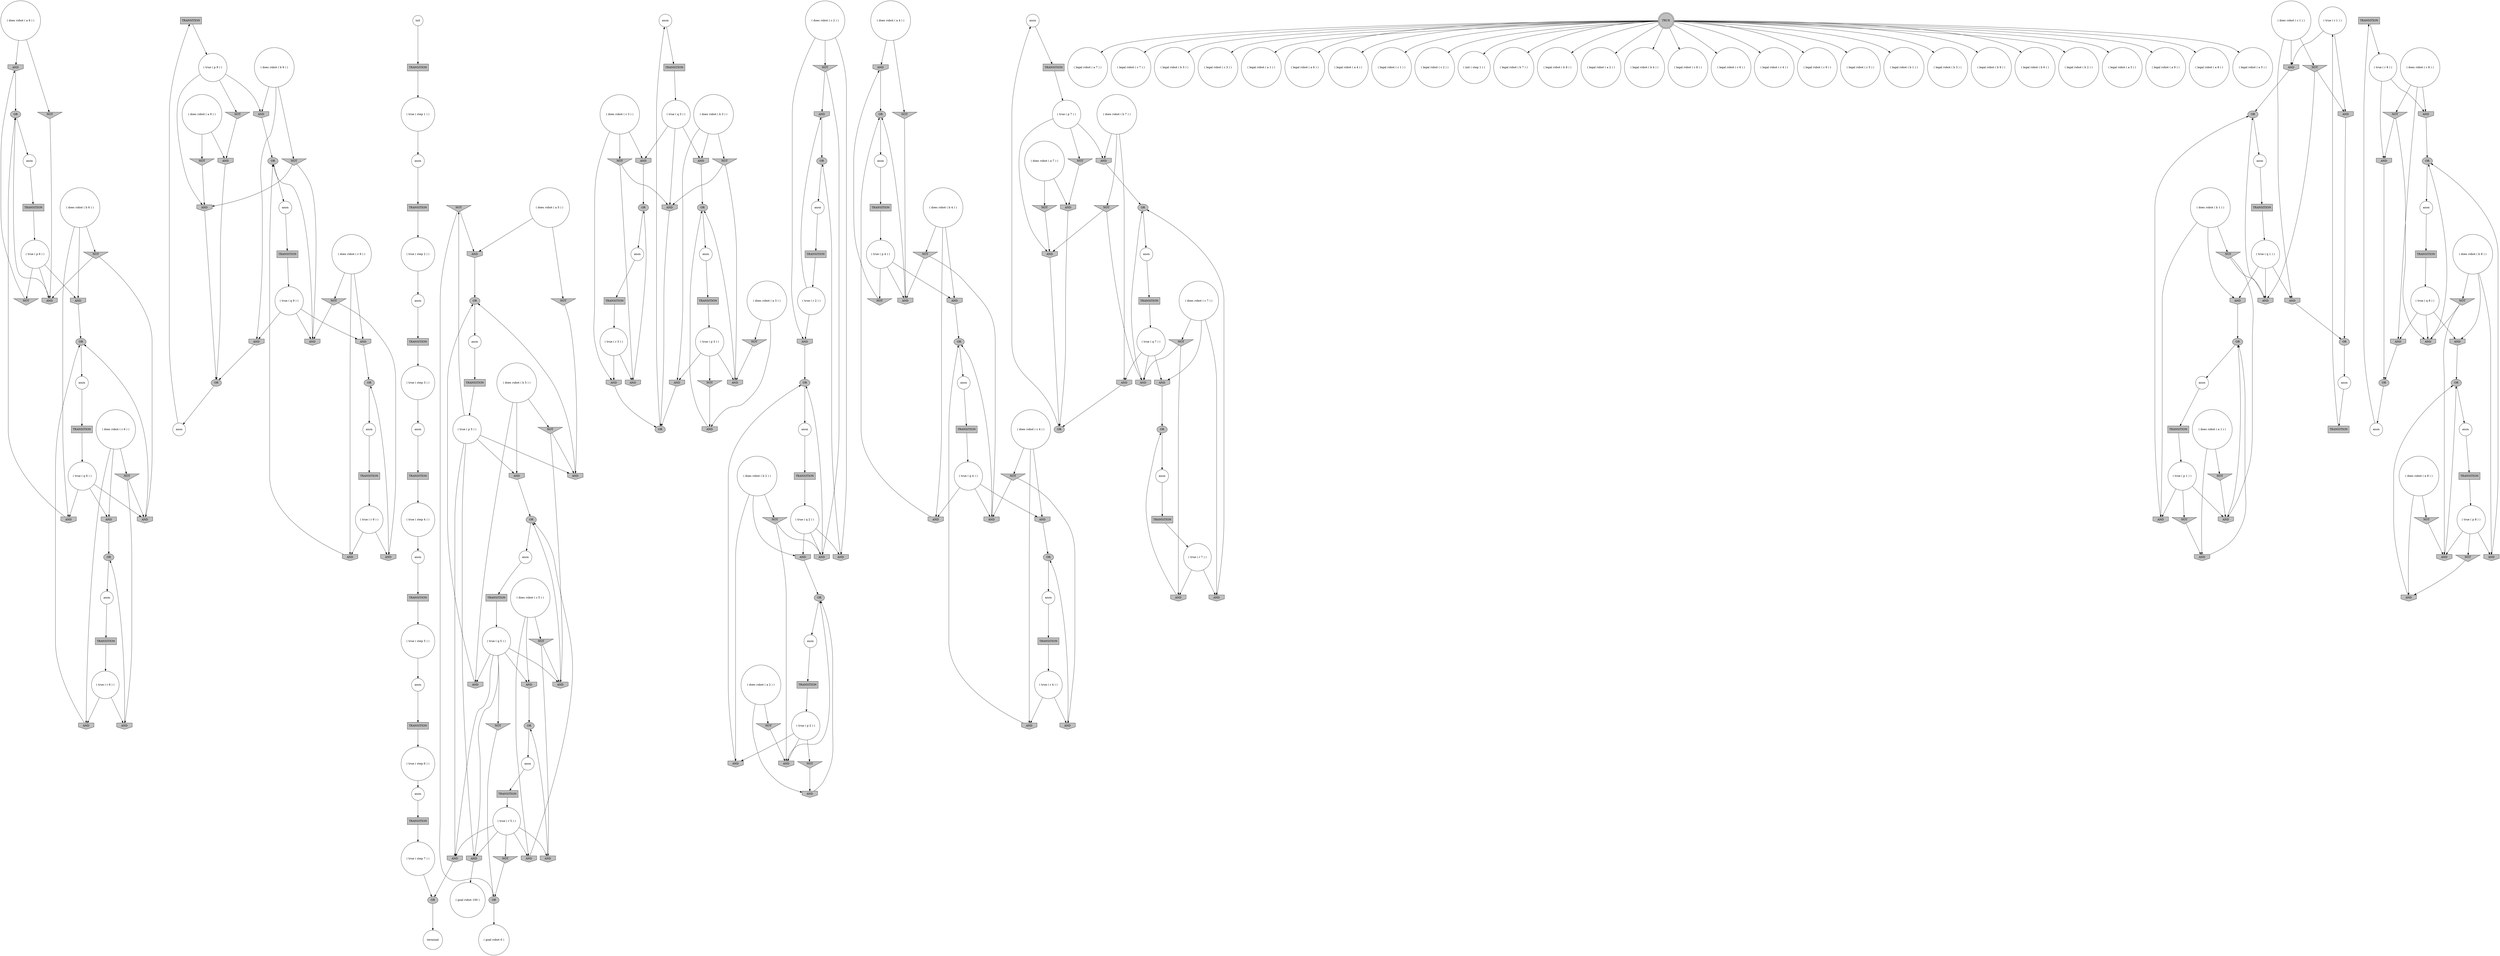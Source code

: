 digraph propNet
{
	"@25fc61fd"[shape=invhouse, style= filled, fillcolor=grey, label="AND"]; "@25fc61fd"->"@d32c156"; 
	"@5668c269"[shape=box, style= filled, fillcolor=grey, label="TRANSITION"]; "@5668c269"->"@66a28901"; 
	"@14551057"[shape=invtriangle, style= filled, fillcolor=grey, label="NOT"]; "@14551057"->"@4083882c"; "@14551057"->"@30a783d1"; 
	"@14a8eeab"[shape=box, style= filled, fillcolor=grey, label="TRANSITION"]; "@14a8eeab"->"@3d0d2858"; 
	"@fff17fc"[shape=ellipse, style= filled, fillcolor=grey, label="OR"]; "@fff17fc"->"@16a38bf8"; 
	"@6349934f"[shape=invhouse, style= filled, fillcolor=grey, label="AND"]; "@6349934f"->"@6231e8c8"; 
	"@3e366e31"[shape=circle, style= filled, fillcolor=white, label="anon"]; "@3e366e31"->"@1489f6ef"; 
	"@2f0a810d"[shape=invhouse, style= filled, fillcolor=grey, label="AND"]; "@2f0a810d"->"@44cd6fa1"; 
	"@5a76007f"[shape=circle, style= filled, fillcolor=white, label="( does robot ( a 4 ) )"]; "@5a76007f"->"@37bdded6"; "@5a76007f"->"@2e2ce014"; 
	"@281a9e13"[shape=circle, style= filled, fillcolor=white, label="anon"]; "@281a9e13"->"@3727cd1d"; 
	"@73c341c8"[shape=circle, style= filled, fillcolor=white, label="( legal robot ( a 7 ) )"]; 
	"@6036ca3b"[shape=circle, style= filled, fillcolor=white, label="( true ( r 3 ) )"]; "@6036ca3b"->"@66b12972"; "@6036ca3b"->"@440fdf43"; 
	"@606ac665"[shape=circle, style= filled, fillcolor=white, label="( does robot ( c 3 ) )"]; "@606ac665"->"@3cbb4ef"; "@606ac665"->"@700c191c"; "@606ac665"->"@440fdf43"; 
	"@4fd80fd7"[shape=invhouse, style= filled, fillcolor=grey, label="AND"]; "@4fd80fd7"->"@fff17fc"; 
	"@4a1b3209"[shape=circle, style= filled, fillcolor=white, label="( true ( r 1 ) )"]; "@4a1b3209"->"@2829a6c5"; "@4a1b3209"->"@5369eb98"; 
	"@4338992c"[shape=box, style= filled, fillcolor=grey, label="TRANSITION"]; "@4338992c"->"@754f768b"; 
	"@347d0c6b"[shape=circle, style= filled, fillcolor=white, label="anon"]; "@347d0c6b"->"@4f37abce"; 
	"@737ac56c"[shape=invtriangle, style= filled, fillcolor=grey, label="NOT"]; "@737ac56c"->"@37bdded6"; 
	"@1a078810"[shape=ellipse, style= filled, fillcolor=grey, label="OR"]; "@1a078810"->"@44d9e0a0"; 
	"@67a33db4"[shape=invhouse, style= filled, fillcolor=grey, label="AND"]; "@67a33db4"->"@3b18763d"; 
	"@7a154a0f"[shape=invhouse, style= filled, fillcolor=grey, label="AND"]; "@7a154a0f"->"@76efabb1"; 
	"@4fe3b7f8"[shape=ellipse, style= filled, fillcolor=grey, label="OR"]; "@4fe3b7f8"->"@1ca1e234"; 
	"@2fd453c9"[shape=invtriangle, style= filled, fillcolor=grey, label="NOT"]; "@2fd453c9"->"@46761aae"; "@2fd453c9"->"@4bef3f4f"; 
	"@1971c16e"[shape=box, style= filled, fillcolor=grey, label="TRANSITION"]; "@1971c16e"->"@3109a39d"; 
	"@3841b063"[shape=circle, style= filled, fillcolor=white, label="( true ( q 3 ) )"]; "@3841b063"->"@3cbb4ef"; "@3841b063"->"@5df53ce0"; "@3841b063"->"@2309197d"; 
	"@f9da9b9"[shape=invhouse, style= filled, fillcolor=grey, label="AND"]; "@f9da9b9"->"@7142809d"; 
	"@4f002b25"[shape=box, style= filled, fillcolor=grey, label="TRANSITION"]; "@4f002b25"->"@37f0efd9"; 
	"@37f0efd9"[shape=circle, style= filled, fillcolor=white, label="( true ( q 2 ) )"]; "@37f0efd9"->"@872da4e"; "@37f0efd9"->"@7a154a0f"; "@37f0efd9"->"@49bdd80b"; 
	"@3d914fba"[shape=circle, style= filled, fillcolor=white, label="( true ( step 7 ) )"]; "@3d914fba"->"@611cdcc5"; 
	"@424dca66"[shape=invtriangle, style= filled, fillcolor=grey, label="NOT"]; "@424dca66"->"@4fd80fd7"; "@424dca66"->"@e8e71ba"; 
	"@798917a6"[shape=box, style= filled, fillcolor=grey, label="TRANSITION"]; "@798917a6"->"@215d6822"; 
	"@5bf199c3"[shape=circle, style= filled, fillcolor=white, label="( does robot ( a 7 ) )"]; "@5bf199c3"->"@e339b33"; "@5bf199c3"->"@46b73d66"; 
	"@3f553960"[shape=circle, style= filled, fillcolor=white, label="( true ( q 6 ) )"]; "@3f553960"->"@398dd122"; "@3f553960"->"@e8e71ba"; "@3f553960"->"@6587533"; 
	"@7a07c232"[shape=invhouse, style= filled, fillcolor=grey, label="AND"]; "@7a07c232"->"@16a986f0"; 
	"@2e2ce014"[shape=invtriangle, style= filled, fillcolor=grey, label="NOT"]; "@2e2ce014"->"@736c3bc2"; 
	"@36cabaf3"[shape=circle, style= filled, fillcolor=white, label="( does robot ( a 2 ) )"]; "@36cabaf3"->"@372c3f4b"; "@36cabaf3"->"@69ac74a1"; 
	"@3727cd1d"[shape=box, style= filled, fillcolor=grey, label="TRANSITION"]; "@3727cd1d"->"@70f3d599"; 
	"@1cca52f0"[shape=invtriangle, style= filled, fillcolor=grey, label="NOT"]; "@1cca52f0"->"@7a9b2396"; 
	"@6aaa7491"[shape=invhouse, style= filled, fillcolor=grey, label="AND"]; "@6aaa7491"->"@76efabb1"; 
	"@872da4e"[shape=invhouse, style= filled, fillcolor=grey, label="AND"]; "@872da4e"->"@44cd6fa1"; 
	"@52791845"[shape=circle, style= filled, fillcolor=white, label="( legal robot ( c 7 ) )"]; 
	"@72ff62c0"[shape=circle, style= filled, fillcolor=white, label="anon"]; "@72ff62c0"->"@8a06654"; 
	"@7ae8791"[shape=circle, style= filled, fillcolor=white, label="anon"]; "@7ae8791"->"@160f38ff"; 
	"@383a8e7a"[shape=circle, style= filled, fillcolor=white, label="anon"]; "@383a8e7a"->"@798917a6"; 
	"@62353c75"[shape=box, style= filled, fillcolor=grey, label="TRANSITION"]; "@62353c75"->"@36c18df8"; 
	"@730a7d4a"[shape=ellipse, style= filled, fillcolor=grey, label="OR"]; "@730a7d4a"->"@383a8e7a"; 
	"@5735d970"[shape=circle, style= filled, fillcolor=white, label="anon"]; "@5735d970"->"@1cad7b14"; 
	"@5dcb8f8e"[shape=circle, style= filled, fillcolor=white, label="( true ( r 5 ) )"]; "@5dcb8f8e"->"@468103f8"; "@5dcb8f8e"->"@9a2f18"; "@5dcb8f8e"->"@f9da9b9"; "@5dcb8f8e"->"@653dac03"; "@5dcb8f8e"->"@3124eb44"; 
	"@56291a6e"[shape=invtriangle, style= filled, fillcolor=grey, label="NOT"]; "@56291a6e"->"@6cc11a00"; "@56291a6e"->"@736c3bc2"; 
	"@453e2b76"[shape=circle, style= filled, fillcolor=white, label="( legal robot ( b 5 ) )"]; 
	"@7ab250f8"[shape=circle, style= filled, fillcolor=white, label="anon"]; "@7ab250f8"->"@6e3c5e9e"; 
	"@4ac70a8d"[shape=circle, style= filled, fillcolor=white, label="( true ( p 4 ) )"]; "@4ac70a8d"->"@6489a73a"; "@4ac70a8d"->"@737ac56c"; "@4ac70a8d"->"@736c3bc2"; 
	"@3c292263"[shape=invhouse, style= filled, fillcolor=grey, label="AND"]; "@3c292263"->"@5c5f4abf"; 
	"@5bcd3f6"[shape=circle, style= filled, fillcolor=white, label="( legal robot ( c 3 ) )"]; 
	"@494f7705"[shape=circle, style= filled, fillcolor=white, label="init"]; "@494f7705"->"@737deea3"; 
	"@47ad2fe3"[shape=circle, style= filled, fillcolor=white, label="( true ( p 1 ) )"]; "@47ad2fe3"->"@2e175c41"; "@47ad2fe3"->"@11f11e46"; "@47ad2fe3"->"@25c5235e"; 
	"@70d4f09a"[shape=circle, style= filled, fillcolor=white, label="( legal robot ( a 1 ) )"]; 
	"@3d705521"[shape=invtriangle, style= filled, fillcolor=grey, label="NOT"]; "@3d705521"->"@6349934f"; 
	"@523d4c68"[shape=invhouse, style= filled, fillcolor=grey, label="AND"]; "@523d4c68"->"@cb11fef"; 
	"@2e175c41"[shape=invhouse, style= filled, fillcolor=grey, label="AND"]; "@2e175c41"->"@3761ff8a"; 
	"@2445341d"[shape=circle, style= filled, fillcolor=white, label="( legal robot ( a 6 ) )"]; 
	"@16a986f0"[shape=ellipse, style= filled, fillcolor=grey, label="OR"]; "@16a986f0"->"@711ca99c"; 
	"@4e4b2a12"[shape=circle, style= filled, fillcolor=white, label="( legal robot ( a 4 ) )"]; 
	"@2bfab9a0"[shape=circle, style= filled, fillcolor=white, label="( legal robot ( c 1 ) )"]; 
	"@7dfbada5"[shape=invhouse, style= filled, fillcolor=grey, label="AND"]; "@7dfbada5"->"@5bee50c1"; 
	"@3124eb44"[shape=invhouse, style= filled, fillcolor=grey, label="AND"]; "@3124eb44"->"@611cdcc5"; 
	"@589f0efc"[shape=circle, style= filled, fillcolor=white, label="( true ( q 7 ) )"]; "@589f0efc"->"@2346fd87"; "@589f0efc"->"@1f81e0b9"; "@589f0efc"->"@5ddd30f9"; 
	"@7989c7ed"[shape=circle, style= filled, fillcolor=white, label="anon"]; "@7989c7ed"->"@47523fb7"; 
	"@d32c156"[shape=ellipse, style= filled, fillcolor=grey, label="OR"]; "@d32c156"->"@550ed854"; 
	"@53035365"[shape=circle, style= filled, fillcolor=white, label="( does robot ( a 6 ) )"]; "@53035365"->"@25fc61fd"; "@53035365"->"@17cd0e56"; 
	"@1489f6ef"[shape=box, style= filled, fillcolor=grey, label="TRANSITION"]; "@1489f6ef"->"@3841b063"; 
	"@372c3f4b"[shape=invhouse, style= filled, fillcolor=grey, label="AND"]; "@372c3f4b"->"@540dfd76"; 
	"@5d514936"[shape=invtriangle, style= filled, fillcolor=grey, label="NOT"]; "@5d514936"->"@31a984f5"; 
	"@206bda0c"[shape=invhouse, style= filled, fillcolor=grey, label="AND"]; "@206bda0c"->"@75495edc"; 
	"@68483421"[shape=circle, style= filled, fillcolor=white, label="( goal robot 0 )"]; 
	"@2e3b7c51"[shape=invtriangle, style= filled, fillcolor=grey, label="NOT"]; "@2e3b7c51"->"@468103f8"; "@2e3b7c51"->"@67a33db4"; 
	"@5d567be"[shape=ellipse, style= filled, fillcolor=grey, label="OR"]; "@5d567be"->"@4cdb0c3a"; 
	"@37bed1d3"[shape=invtriangle, style= filled, fillcolor=grey, label="NOT"]; "@37bed1d3"->"@5df53ce0"; "@37bed1d3"->"@7a9b2396"; 
	"@36f0589f"[shape=invtriangle, style= filled, fillcolor=grey, label="NOT"]; "@36f0589f"->"@2829a6c5"; "@36f0589f"->"@26a6f1ac"; 
	"@64ef289f"[shape=invhouse, style= filled, fillcolor=grey, label="AND"]; "@64ef289f"->"@5bee50c1"; 
	"@302f165c"[shape=box, style= filled, fillcolor=grey, label="TRANSITION"]; "@302f165c"->"@6036ca3b"; 
	"@2309197d"[shape=invhouse, style= filled, fillcolor=grey, label="AND"]; "@2309197d"->"@60fab542"; 
	"@3f51e524"[shape=circle, style= filled, fillcolor=white, label="( true ( step 3 ) )"]; "@3f51e524"->"@6e05c68e"; 
	"@a8782f1"[shape=circle, style= filled, fillcolor=white, label="anon"]; "@a8782f1"->"@65c82efd"; 
	"@167aa80c"[shape=invtriangle, style= filled, fillcolor=grey, label="NOT"]; "@167aa80c"->"@e339b33"; 
	"@149aaaed"[shape=invhouse, style= filled, fillcolor=grey, label="AND"]; "@149aaaed"->"@35458af6"; 
	"@44d9e0a0"[shape=circle, style= filled, fillcolor=white, label="anon"]; "@44d9e0a0"->"@4338992c"; 
	"@33a6fddd"[shape=invhouse, style= filled, fillcolor=grey, label="AND"]; "@33a6fddd"->"@30dfea4e"; 
	"@2b62451d"[shape=circle, style= filled, fillcolor=white, label="( does robot ( b 3 ) )"]; "@2b62451d"->"@149aaaed"; "@2b62451d"->"@37bed1d3"; "@2b62451d"->"@2309197d"; 
	"@711ca99c"[shape=circle, style= filled, fillcolor=white, label="anon"]; "@711ca99c"->"@30c8cff1"; 
	"@2f778df6"[shape=circle, style= filled, fillcolor=white, label="( true ( step 1 ) )"]; "@2f778df6"->"@7ab250f8"; 
	"@474291c0"[shape=circle, style= filled, fillcolor=white, label="( does robot ( c 8 ) )"]; "@474291c0"->"@5b317a96"; "@474291c0"->"@320c9956"; "@474291c0"->"@54e26557"; 
	"@3566f5e4"[shape=circle, style= filled, fillcolor=white, label="( legal robot ( c 2 ) )"]; 
	"@435017d7"[shape=circle, style= filled, fillcolor=white, label="( true ( p 2 ) )"]; "@435017d7"->"@2b2648ba"; "@435017d7"->"@1e09ffce"; "@435017d7"->"@18d0110a"; 
	"@20ac3c2b"[shape=invhouse, style= filled, fillcolor=grey, label="AND"]; "@20ac3c2b"->"@3b18763d"; 
	"@7e47fecf"[shape=circle, style= filled, fillcolor=white, label="anon"]; "@7e47fecf"->"@29d025a"; 
	"@3362afe8"[shape=circle, style= filled, fillcolor=white, label="( init ( step 1 ) )"]; 
	"@6e05c68e"[shape=circle, style= filled, fillcolor=white, label="anon"]; "@6e05c68e"->"@7b923031"; 
	"@340f189f"[shape=circle, style= filled, fillcolor=white, label="( true ( q 8 ) )"]; "@340f189f"->"@5b317a96"; "@340f189f"->"@64ef289f"; "@340f189f"->"@34477095"; 
	"@75e3ad72"[shape=ellipse, style= filled, fillcolor=grey, label="OR"]; "@75e3ad72"->"@4d692a70"; 
	"@30dfea4e"[shape=ellipse, style= filled, fillcolor=grey, label="OR"]; "@30dfea4e"->"@7ed9631e"; 
	"@21a54b37"[shape=circle, style= filled, fillcolor=white, label="anon"]; "@21a54b37"->"@1db57a48"; 
	"@c5e48cd"[shape=circle, style= filled, fillcolor=white, label="anon"]; "@c5e48cd"->"@11f50815"; 
	"@3109a39d"[shape=circle, style= filled, fillcolor=white, label="( true ( q 5 ) )"]; "@3109a39d"->"@58bf020b"; "@3109a39d"->"@67a33db4"; "@3109a39d"->"@f9da9b9"; "@3109a39d"->"@5032f518"; "@3109a39d"->"@7692e777"; "@3109a39d"->"@3124eb44"; 
	"@1ca1e234"[shape=circle, style= filled, fillcolor=white, label="anon"]; "@1ca1e234"->"@480c9925"; 
	"@25c5235e"[shape=invhouse, style= filled, fillcolor=grey, label="AND"]; "@25c5235e"->"@7b8caced"; 
	"@4e5556ce"[shape=invhouse, style= filled, fillcolor=grey, label="AND"]; "@4e5556ce"->"@d32c156"; 
	"@c4f9ad4"[shape=circle, style= filled, fillcolor=white, label="( legal robot ( b 7 ) )"]; 
	"@3129b5b5"[shape=circle, style= filled, fillcolor=white, label="( legal robot ( b 8 ) )"]; 
	"@32665cfb"[shape=circle, style= filled, fillcolor=white, label="( legal robot ( a 2 ) )"]; 
	"@5291300f"[shape=invhouse, style= filled, fillcolor=grey, label="AND"]; "@5291300f"->"@faf06cb"; 
	"@4bef3f4f"[shape=invhouse, style= filled, fillcolor=grey, label="AND"]; "@4bef3f4f"->"@75495edc"; 
	"@6e3c5e9e"[shape=box, style= filled, fillcolor=grey, label="TRANSITION"]; "@6e3c5e9e"->"@2cdac574"; 
	"@c21b08a"[shape=invtriangle, style= filled, fillcolor=grey, label="NOT"]; "@c21b08a"->"@7a154a0f"; "@c21b08a"->"@18d0110a"; 
	"@53e80b45"[shape=circle, style= filled, fillcolor=white, label="( does robot ( c 9 ) )"]; "@53e80b45"->"@52486fa5"; "@53e80b45"->"@2fd453c9"; "@53e80b45"->"@206bda0c"; 
	"@49e8dd46"[shape=circle, style= filled, fillcolor=white, label="( true ( step 4 ) )"]; "@49e8dd46"->"@347d0c6b"; 
	"@bb54b1b"[shape=circle, style= filled, fillcolor=white, label="( does robot ( a 3 ) )"]; "@bb54b1b"->"@31a984f5"; "@bb54b1b"->"@1cca52f0"; 
	"@736c3bc2"[shape=invhouse, style= filled, fillcolor=grey, label="AND"]; "@736c3bc2"->"@4fe3b7f8"; 
	"@398dd122"[shape=invhouse, style= filled, fillcolor=grey, label="AND"]; "@398dd122"->"@fff17fc"; 
	"@4083882c"[shape=ellipse, style= filled, fillcolor=grey, label="OR"]; "@4083882c"->"@68483421"; 
	"@362e429e"[shape=circle, style= filled, fillcolor=white, label="( true ( r 7 ) )"]; "@362e429e"->"@30948924"; "@362e429e"->"@64c2c533"; 
	"@57b55b07"[shape=circle, style= filled, fillcolor=white, label="( true ( step 6 ) )"]; "@57b55b07"->"@72ff62c0"; 
	"@43237197"[shape=circle, style= filled, fillcolor=white, label="anon"]; "@43237197"->"@239f5f24"; 
	"@1776b9c2"[shape=circle, style= filled, fillcolor=white, label="( does robot ( b 2 ) )"]; "@1776b9c2"->"@2b2648ba"; "@1776b9c2"->"@c21b08a"; "@1776b9c2"->"@49bdd80b"; 
	"@58bf020b"[shape=invhouse, style= filled, fillcolor=grey, label="AND"]; "@58bf020b"->"@5afb2606"; 
	"@239f5f24"[shape=box, style= filled, fillcolor=grey, label="TRANSITION"]; "@239f5f24"->"@3f51e524"; 
	"@1c10e0ac"[shape=circle, style= filled, fillcolor=white, label="anon"]; "@1c10e0ac"->"@40d11fcc"; 
	"@6af66a48"[shape=invtriangle, style= filled, fillcolor=grey, label="NOT"]; "@6af66a48"->"@1f81e0b9"; "@6af66a48"->"@5291300f"; 
	"@2346fd87"[shape=invhouse, style= filled, fillcolor=grey, label="AND"]; "@2346fd87"->"@32144305"; 
	"@6cc11a00"[shape=invhouse, style= filled, fillcolor=grey, label="AND"]; "@6cc11a00"->"@75e3ad72"; 
	"@73cb4b0e"[shape=circle, style= filled, fillcolor=white, label="anon"]; "@73cb4b0e"->"@5c716d1e"; 
	"@29d025a"[shape=box, style= filled, fillcolor=grey, label="TRANSITION"]; "@29d025a"->"@435017d7"; 
	"@5ccc1c04"[shape=circle, style= filled, fillcolor=white, label="( does robot ( c 5 ) )"]; "@5ccc1c04"->"@58bf020b"; "@5ccc1c04"->"@2e3b7c51"; "@5ccc1c04"->"@9a2f18"; 
	"@3d340df8"[shape=box, style= filled, fillcolor=grey, label="TRANSITION"]; "@3d340df8"->"@5dcb8f8e"; 
	"@1df4d739"[shape=invtriangle, style= filled, fillcolor=grey, label="NOT"]; "@1df4d739"->"@e8e71ba"; "@1df4d739"->"@4e5556ce"; 
	"@226c3ca3"[shape=circle, style= filled, fillcolor=white, label="anon"]; "@226c3ca3"->"@762c088"; 
	"@36b0e460"[shape=circle, style= filled, fillcolor=white, label="( does robot ( c 6 ) )"]; "@36b0e460"->"@398dd122"; "@36b0e460"->"@424dca66"; "@36b0e460"->"@3c292263"; 
	"@a2956f9"[shape=circle, style= filled, fillcolor=white, label="anon"]; "@a2956f9"->"@3c2b335d"; 
	"@34477095"[shape=invhouse, style= filled, fillcolor=grey, label="AND"]; "@34477095"->"@16a986f0"; 
	"@6305d1d6"[shape=circle, style= filled, fillcolor=white, label="( legal robot ( b 4 ) )"]; 
	"@70681abe"[shape=invhouse, style= filled, fillcolor=grey, label="AND"]; "@70681abe"->"@75e3ad72"; 
	"@46761aae"[shape=invhouse, style= filled, fillcolor=grey, label="AND"]; "@46761aae"->"@1a078810"; 
	"@24e81a37"[shape=circle, style= filled, fillcolor=white, label="( true ( r 6 ) )"]; "@24e81a37"->"@4fd80fd7"; "@24e81a37"->"@3c292263"; 
	"@5c5f4abf"[shape=ellipse, style= filled, fillcolor=grey, label="OR"]; "@5c5f4abf"->"@a8782f1"; 
	"@4cdb0c3a"[shape=circle, style= filled, fillcolor=white, label="anon"]; "@4cdb0c3a"->"@302f165c"; 
	"@3b638d82"[shape=box, style= filled, fillcolor=grey, label="TRANSITION"]; "@3b638d82"->"@24e81a37"; 
	"@64691e8a"[shape=circle, style= filled, fillcolor=white, label="( does robot ( a 9 ) )"]; "@64691e8a"->"@2dcf8e7d"; "@64691e8a"->"@3d705521"; 
	"@47523fb7"[shape=box, style= filled, fillcolor=grey, label="TRANSITION"]; "@47523fb7"->"@478fdc2c"; 
	"@380124eb"[shape=circle, style= filled, fillcolor=white, label="( true ( q 9 ) )"]; "@380124eb"->"@52486fa5"; "@380124eb"->"@4bef3f4f"; "@380124eb"->"@43f7de0f"; 
	"@29af5f45"[shape=circle, style= filled, fillcolor=white, label="( does robot ( a 1 ) )"]; "@29af5f45"->"@4a61de95"; "@29af5f45"->"@3eb88f9f"; 
	"@2760978a"[shape=invtriangle, style= filled, fillcolor=grey, label="NOT"]; "@2760978a"->"@523d4c68"; "@2760978a"->"@6cc11a00"; 
	"@191ec9f4"[shape=box, style= filled, fillcolor=grey, label="TRANSITION"]; "@191ec9f4"->"@1c48979c"; 
	"@6be6d10d"[shape=doublecircle, style= filled, fillcolor=grey, label="TRUE"]; "@6be6d10d"->"@2bfab9a0"; "@6be6d10d"->"@5bcd3f6"; "@6be6d10d"->"@3ada573d"; "@6be6d10d"->"@40e4f38e"; "@6be6d10d"->"@3ead758b"; "@6be6d10d"->"@5d6d32cb"; "@6be6d10d"->"@3566f5e4"; "@6be6d10d"->"@52791845"; "@6be6d10d"->"@72d2eac"; "@6be6d10d"->"@3362afe8"; "@6be6d10d"->"@3129b5b5"; "@6be6d10d"->"@2b8828e5"; "@6be6d10d"->"@453e2b76"; "@6be6d10d"->"@6305d1d6"; "@6be6d10d"->"@1f7d441e"; "@6be6d10d"->"@75589814"; "@6be6d10d"->"@41896852"; "@6be6d10d"->"@c4f9ad4"; "@6be6d10d"->"@796762f7"; "@6be6d10d"->"@484eddf7"; "@6be6d10d"->"@420fe754"; "@6be6d10d"->"@32665cfb"; "@6be6d10d"->"@70d4f09a"; "@6be6d10d"->"@4e4b2a12"; "@6be6d10d"->"@73c341c8"; "@6be6d10d"->"@73424acf"; "@6be6d10d"->"@2445341d"; "@6be6d10d"->"@33c9913d"; 
	"@3761ff8a"[shape=ellipse, style= filled, fillcolor=grey, label="OR"]; "@3761ff8a"->"@a2956f9"; 
	"@2829a6c5"[shape=invhouse, style= filled, fillcolor=grey, label="AND"]; "@2829a6c5"->"@d0fdc13"; 
	"@4fc63329"[shape=circle, style= filled, fillcolor=white, label="anon"]; "@4fc63329"->"@1971c16e"; 
	"@160f38ff"[shape=box, style= filled, fillcolor=grey, label="TRANSITION"]; "@160f38ff"->"@362e429e"; 
	"@5369eb98"[shape=invhouse, style= filled, fillcolor=grey, label="AND"]; "@5369eb98"->"@3761ff8a"; 
	"@8a06654"[shape=box, style= filled, fillcolor=grey, label="TRANSITION"]; "@8a06654"->"@3d914fba"; 
	"@4a61de95"[shape=invhouse, style= filled, fillcolor=grey, label="AND"]; "@4a61de95"->"@7b8caced"; 
	"@33c9913d"[shape=circle, style= filled, fillcolor=white, label="( legal robot ( a 5 ) )"]; 
	"@58782680"[shape=circle, style= filled, fillcolor=white, label="( does robot ( c 1 ) )"]; "@58782680"->"@6679e731"; "@58782680"->"@36f0589f"; "@58782680"->"@5369eb98"; 
	"@4f37abce"[shape=box, style= filled, fillcolor=grey, label="TRANSITION"]; "@4f37abce"->"@23573eb5"; 
	"@6231e8c8"[shape=ellipse, style= filled, fillcolor=grey, label="OR"]; "@6231e8c8"->"@8fa4532"; 
	"@5afb2606"[shape=ellipse, style= filled, fillcolor=grey, label="OR"]; "@5afb2606"->"@6c2749fd"; 
	"@e339b33"[shape=invhouse, style= filled, fillcolor=grey, label="AND"]; "@e339b33"->"@faf06cb"; 
	"@6b25c42c"[shape=circle, style= filled, fillcolor=white, label="anon"]; "@6b25c42c"->"@4c1e85cf"; 
	"@76c821c2"[shape=invhouse, style= filled, fillcolor=grey, label="AND"]; "@76c821c2"->"@4fe3b7f8"; 
	"@26a6f1ac"[shape=invhouse, style= filled, fillcolor=grey, label="AND"]; "@26a6f1ac"->"@3761ff8a"; 
	"@466f96a"[shape=invtriangle, style= filled, fillcolor=grey, label="NOT"]; "@466f96a"->"@2dcf8e7d"; 
	"@69ac74a1"[shape=invtriangle, style= filled, fillcolor=grey, label="NOT"]; "@69ac74a1"->"@18d0110a"; 
	"@7a9b2396"[shape=invhouse, style= filled, fillcolor=grey, label="AND"]; "@7a9b2396"->"@60fab542"; 
	"@5b81848f"[shape=circle, style= filled, fillcolor=white, label="( does robot ( c 2 ) )"]; "@5b81848f"->"@872da4e"; "@5b81848f"->"@794a6c0d"; "@5b81848f"->"@6aaa7491"; 
	"@700c191c"[shape=invtriangle, style= filled, fillcolor=grey, label="NOT"]; "@700c191c"->"@66b12972"; "@700c191c"->"@5df53ce0"; 
	"@32144305"[shape=ellipse, style= filled, fillcolor=grey, label="OR"]; "@32144305"->"@7ae8791"; 
	"@5df53ce0"[shape=invhouse, style= filled, fillcolor=grey, label="AND"]; "@5df53ce0"->"@35458af6"; 
	"@4d692a70"[shape=circle, style= filled, fillcolor=white, label="anon"]; "@4d692a70"->"@65b79c21"; 
	"@6297c18e"[shape=circle, style= filled, fillcolor=white, label="( does robot ( b 8 ) )"]; "@6297c18e"->"@7dfbada5"; "@6297c18e"->"@649455c6"; "@6297c18e"->"@34477095"; 
	"@d0fdc13"[shape=ellipse, style= filled, fillcolor=grey, label="OR"]; "@d0fdc13"->"@226c3ca3"; 
	"@40d11fcc"[shape=box, style= filled, fillcolor=grey, label="TRANSITION"]; "@40d11fcc"->"@340f189f"; 
	"@3cbb4ef"[shape=invhouse, style= filled, fillcolor=grey, label="AND"]; "@3cbb4ef"->"@5d567be"; 
	"@5ddd30f9"[shape=invhouse, style= filled, fillcolor=grey, label="AND"]; "@5ddd30f9"->"@faf06cb"; 
	"@3b18763d"[shape=ellipse, style= filled, fillcolor=grey, label="OR"]; "@3b18763d"->"@4fc63329"; 
	"@3ead758b"[shape=circle, style= filled, fillcolor=white, label="( legal robot ( c 4 ) )"]; 
	"@782a4f0d"[shape=circle, style= filled, fillcolor=white, label="( does robot ( b 1 ) )"]; "@782a4f0d"->"@2e175c41"; "@782a4f0d"->"@168ffb41"; "@782a4f0d"->"@7e0f75d8"; 
	"@3eb88f9f"[shape=invtriangle, style= filled, fillcolor=grey, label="NOT"]; "@3eb88f9f"->"@25c5235e"; 
	"@480c9925"[shape=box, style= filled, fillcolor=grey, label="TRANSITION"]; "@480c9925"->"@4ac70a8d"; 
	"@6b3c5016"[shape=circle, style= filled, fillcolor=white, label="( does robot ( c 4 ) )"]; "@6b3c5016"->"@5a593312"; "@6b3c5016"->"@2760978a"; "@6b3c5016"->"@70681abe"; 
	"@5032f518"[shape=invtriangle, style= filled, fillcolor=grey, label="NOT"]; "@5032f518"->"@4083882c"; 
	"@5bee50c1"[shape=ellipse, style= filled, fillcolor=grey, label="OR"]; "@5bee50c1"->"@1c10e0ac"; 
	"@c17bf0"[shape=invtriangle, style= filled, fillcolor=grey, label="NOT"]; "@c17bf0"->"@4bef3f4f"; "@c17bf0"->"@6349934f"; 
	"@18ba9f89"[shape=ellipse, style= filled, fillcolor=grey, label="OR"]; "@18ba9f89"->"@73cb4b0e"; 
	"@e8e71ba"[shape=invhouse, style= filled, fillcolor=grey, label="AND"]; "@e8e71ba"->"@5c5f4abf"; 
	"@65c82efd"[shape=box, style= filled, fillcolor=grey, label="TRANSITION"]; "@65c82efd"->"@3f553960"; 
	"@2a345702"[shape=invtriangle, style= filled, fillcolor=grey, label="NOT"]; "@2a345702"->"@6247d731"; 
	"@1f81e0b9"[shape=invhouse, style= filled, fillcolor=grey, label="AND"]; "@1f81e0b9"->"@18ba9f89"; 
	"@36c18df8"[shape=circle, style= filled, fillcolor=white, label="( true ( r 2 ) )"]; "@36c18df8"->"@2f0a810d"; "@36c18df8"->"@6aaa7491"; 
	"@30c8cff1"[shape=box, style= filled, fillcolor=grey, label="TRANSITION"]; "@30c8cff1"->"@74cd5b5d"; 
	"@653dac03"[shape=invtriangle, style= filled, fillcolor=grey, label="NOT"]; "@653dac03"->"@4083882c"; 
	"@6fffbba"[shape=circle, style= filled, fillcolor=white, label="( does robot ( b 6 ) )"]; "@6fffbba"->"@505257fd"; "@6fffbba"->"@1df4d739"; "@6fffbba"->"@6587533"; 
	"@794a6c0d"[shape=invtriangle, style= filled, fillcolor=grey, label="NOT"]; "@794a6c0d"->"@2f0a810d"; "@794a6c0d"->"@7a154a0f"; 
	"@156ecc26"[shape=circle, style= filled, fillcolor=white, label="( does robot ( b 7 ) )"]; "@156ecc26"->"@25cec684"; "@156ecc26"->"@6af66a48"; "@156ecc26"->"@5ddd30f9"; 
	"@6679e731"[shape=invhouse, style= filled, fillcolor=grey, label="AND"]; "@6679e731"->"@d0fdc13"; 
	"@25cec684"[shape=invhouse, style= filled, fillcolor=grey, label="AND"]; "@25cec684"->"@18ba9f89"; 
	"@5a593312"[shape=invhouse, style= filled, fillcolor=grey, label="AND"]; "@5a593312"->"@cb11fef"; 
	"@440fdf43"[shape=invhouse, style= filled, fillcolor=grey, label="AND"]; "@440fdf43"->"@35458af6"; 
	"@75589814"[shape=circle, style= filled, fillcolor=white, label="( legal robot ( b 9 ) )"]; 
	"@649455c6"[shape=invtriangle, style= filled, fillcolor=grey, label="NOT"]; "@649455c6"->"@64ef289f"; "@649455c6"->"@7a07c232"; 
	"@3d0d2858"[shape=circle, style= filled, fillcolor=white, label="( true ( p 6 ) )"]; "@3d0d2858"->"@505257fd"; "@3d0d2858"->"@38419d37"; "@3d0d2858"->"@4e5556ce"; 
	"@28b885ee"[shape=invhouse, style= filled, fillcolor=grey, label="AND"]; "@28b885ee"->"@75495edc"; 
	"@550ed854"[shape=circle, style= filled, fillcolor=white, label="anon"]; "@550ed854"->"@14a8eeab"; 
	"@320c9956"[shape=invtriangle, style= filled, fillcolor=grey, label="NOT"]; "@320c9956"->"@54187175"; "@320c9956"->"@64ef289f"; 
	"@16a38bf8"[shape=circle, style= filled, fillcolor=white, label="anon"]; "@16a38bf8"->"@3b638d82"; 
	"@420fe754"[shape=circle, style= filled, fillcolor=white, label="( legal robot ( a 9 ) )"]; 
	"@31a984f5"[shape=invhouse, style= filled, fillcolor=grey, label="AND"]; "@31a984f5"->"@60fab542"; 
	"@cb11fef"[shape=ellipse, style= filled, fillcolor=grey, label="OR"]; "@cb11fef"->"@5735d970"; 
	"@76efabb1"[shape=ellipse, style= filled, fillcolor=grey, label="OR"]; "@76efabb1"->"@37fa7a6c"; 
	"@7b8caced"[shape=ellipse, style= filled, fillcolor=grey, label="OR"]; "@7b8caced"->"@21a54b37"; 
	"@1f7d441e"[shape=circle, style= filled, fillcolor=white, label="( legal robot ( b 3 ) )"]; 
	"@faf06cb"[shape=ellipse, style= filled, fillcolor=grey, label="OR"]; "@faf06cb"->"@281a9e13"; 
	"@2967960e"[shape=invtriangle, style= filled, fillcolor=grey, label="NOT"]; "@2967960e"->"@33a6fddd"; 
	"@70f3d599"[shape=circle, style= filled, fillcolor=white, label="( true ( p 7 ) )"]; "@70f3d599"->"@25cec684"; "@70f3d599"->"@167aa80c"; "@70f3d599"->"@5291300f"; 
	"@40e4f38e"[shape=circle, style= filled, fillcolor=white, label="( legal robot ( c 6 ) )"]; 
	"@37bdded6"[shape=invhouse, style= filled, fillcolor=grey, label="AND"]; "@37bdded6"->"@4fe3b7f8"; 
	"@6587533"[shape=invhouse, style= filled, fillcolor=grey, label="AND"]; "@6587533"->"@d32c156"; 
	"@44cd6fa1"[shape=ellipse, style= filled, fillcolor=grey, label="OR"]; "@44cd6fa1"->"@26ef5f6b"; 
	"@54187175"[shape=invhouse, style= filled, fillcolor=grey, label="AND"]; "@54187175"->"@730a7d4a"; 
	"@2b8828e5"[shape=circle, style= filled, fillcolor=white, label="( legal robot ( b 1 ) )"]; 
	"@5c716d1e"[shape=box, style= filled, fillcolor=grey, label="TRANSITION"]; "@5c716d1e"->"@589f0efc"; 
	"@383ce94a"[shape=circle, style= filled, fillcolor=white, label="( true ( q 4 ) )"]; "@383ce94a"->"@5a593312"; "@383ce94a"->"@6cc11a00"; "@383ce94a"->"@76c821c2"; 
	"@38419d37"[shape=invtriangle, style= filled, fillcolor=grey, label="NOT"]; "@38419d37"->"@25fc61fd"; 
	"@3c2b335d"[shape=box, style= filled, fillcolor=grey, label="TRANSITION"]; "@3c2b335d"->"@29e5049b"; 
	"@6247d731"[shape=invhouse, style= filled, fillcolor=grey, label="AND"]; "@6247d731"->"@16a986f0"; 
	"@30a783d1"[shape=invhouse, style= filled, fillcolor=grey, label="AND"]; "@30a783d1"->"@30dfea4e"; 
	"@3d1d906a"[shape=circle, style= filled, fillcolor=white, label="( does robot ( b 9 ) )"]; "@3d1d906a"->"@28b885ee"; "@3d1d906a"->"@c17bf0"; "@3d1d906a"->"@43f7de0f"; 
	"@468103f8"[shape=invhouse, style= filled, fillcolor=grey, label="AND"]; "@468103f8"->"@5afb2606"; 
	"@540dfd76"[shape=ellipse, style= filled, fillcolor=grey, label="OR"]; "@540dfd76"->"@7e47fecf"; 
	"@29e5049b"[shape=circle, style= filled, fillcolor=white, label="( true ( q 1 ) )"]; "@29e5049b"->"@6679e731"; "@29e5049b"->"@26a6f1ac"; "@29e5049b"->"@7e0f75d8"; 
	"@215d6822"[shape=circle, style= filled, fillcolor=white, label="( true ( r 8 ) )"]; "@215d6822"->"@54187175"; "@215d6822"->"@54e26557"; 
	"@72d2eac"[shape=circle, style= filled, fillcolor=white, label="( legal robot ( c 5 ) )"]; 
	"@9a2f18"[shape=invhouse, style= filled, fillcolor=grey, label="AND"]; "@9a2f18"->"@3b18763d"; 
	"@26ef5f6b"[shape=circle, style= filled, fillcolor=white, label="anon"]; "@26ef5f6b"->"@62353c75"; 
	"@73424acf"[shape=circle, style= filled, fillcolor=white, label="( legal robot ( a 8 ) )"]; 
	"@74cd5b5d"[shape=circle, style= filled, fillcolor=white, label="( true ( p 8 ) )"]; "@74cd5b5d"->"@7dfbada5"; "@74cd5b5d"->"@2a345702"; "@74cd5b5d"->"@7a07c232"; 
	"@796762f7"[shape=circle, style= filled, fillcolor=white, label="( legal robot ( b 2 ) )"]; 
	"@78151f80"[shape=circle, style= filled, fillcolor=white, label="( does robot ( a 8 ) )"]; "@78151f80"->"@6247d731"; "@78151f80"->"@511692f3"; 
	"@75495edc"[shape=ellipse, style= filled, fillcolor=grey, label="OR"]; "@75495edc"->"@6b25c42c"; 
	"@37fa7a6c"[shape=circle, style= filled, fillcolor=white, label="anon"]; "@37fa7a6c"->"@4f002b25"; 
	"@65b79c21"[shape=box, style= filled, fillcolor=grey, label="TRANSITION"]; "@65b79c21"->"@383ce94a"; 
	"@2781881a"[shape=circle, style= filled, fillcolor=white, label="( does robot ( c 7 ) )"]; "@2781881a"->"@2346fd87"; "@2781881a"->"@61027eb3"; "@2781881a"->"@64c2c533"; 
	"@17cd0e56"[shape=invtriangle, style= filled, fillcolor=grey, label="NOT"]; "@17cd0e56"->"@4e5556ce"; 
	"@2b2648ba"[shape=invhouse, style= filled, fillcolor=grey, label="AND"]; "@2b2648ba"->"@76efabb1"; 
	"@66a28901"[shape=circle, style= filled, fillcolor=white, label="( true ( p 9 ) )"]; "@66a28901"->"@28b885ee"; "@66a28901"->"@466f96a"; "@66a28901"->"@6349934f"; 
	"@478fdc2c"[shape=circle, style= filled, fillcolor=white, label="( true ( p 3 ) )"]; "@478fdc2c"->"@149aaaed"; "@478fdc2c"->"@5d514936"; "@478fdc2c"->"@7a9b2396"; 
	"@7b923031"[shape=box, style= filled, fillcolor=grey, label="TRANSITION"]; "@7b923031"->"@49e8dd46"; 
	"@5d6d32cb"[shape=circle, style= filled, fillcolor=white, label="( legal robot ( c 9 ) )"]; 
	"@5b317a96"[shape=invhouse, style= filled, fillcolor=grey, label="AND"]; "@5b317a96"->"@730a7d4a"; 
	"@2cdac574"[shape=circle, style= filled, fillcolor=white, label="( true ( step 2 ) )"]; "@2cdac574"->"@43237197"; 
	"@505257fd"[shape=invhouse, style= filled, fillcolor=grey, label="AND"]; "@505257fd"->"@5c5f4abf"; 
	"@30948924"[shape=invhouse, style= filled, fillcolor=grey, label="AND"]; "@30948924"->"@32144305"; 
	"@61027eb3"[shape=invtriangle, style= filled, fillcolor=grey, label="NOT"]; "@61027eb3"->"@30948924"; "@61027eb3"->"@1f81e0b9"; 
	"@2dcf8e7d"[shape=invhouse, style= filled, fillcolor=grey, label="AND"]; "@2dcf8e7d"->"@6231e8c8"; 
	"@35458af6"[shape=ellipse, style= filled, fillcolor=grey, label="OR"]; "@35458af6"->"@3e366e31"; 
	"@6489a73a"[shape=invhouse, style= filled, fillcolor=grey, label="AND"]; "@6489a73a"->"@75e3ad72"; 
	"@54e26557"[shape=invhouse, style= filled, fillcolor=grey, label="AND"]; "@54e26557"->"@5bee50c1"; 
	"@49bdd80b"[shape=invhouse, style= filled, fillcolor=grey, label="AND"]; "@49bdd80b"->"@540dfd76"; 
	"@11f11e46"[shape=invtriangle, style= filled, fillcolor=grey, label="NOT"]; "@11f11e46"->"@4a61de95"; 
	"@1129de91"[shape=circle, style= filled, fillcolor=white, label="( true ( r 4 ) )"]; "@1129de91"->"@523d4c68"; "@1129de91"->"@70681abe"; 
	"@60fab542"[shape=ellipse, style= filled, fillcolor=grey, label="OR"]; "@60fab542"->"@7989c7ed"; 
	"@1cad7b14"[shape=box, style= filled, fillcolor=grey, label="TRANSITION"]; "@1cad7b14"->"@1129de91"; 
	"@484eddf7"[shape=circle, style= filled, fillcolor=white, label="( legal robot ( a 3 ) )"]; 
	"@1038cc2"[shape=circle, style= filled, fillcolor=white, label="( does robot ( b 4 ) )"]; "@1038cc2"->"@6489a73a"; "@1038cc2"->"@56291a6e"; "@1038cc2"->"@76c821c2"; 
	"@66b12972"[shape=invhouse, style= filled, fillcolor=grey, label="AND"]; "@66b12972"->"@5d567be"; 
	"@754f768b"[shape=circle, style= filled, fillcolor=white, label="( true ( r 9 ) )"]; "@754f768b"->"@46761aae"; "@754f768b"->"@206bda0c"; 
	"@7ed9631e"[shape=circle, style= filled, fillcolor=white, label="anon"]; "@7ed9631e"->"@191ec9f4"; 
	"@1e09ffce"[shape=invtriangle, style= filled, fillcolor=grey, label="NOT"]; "@1e09ffce"->"@372c3f4b"; 
	"@8fa4532"[shape=circle, style= filled, fillcolor=white, label="anon"]; "@8fa4532"->"@5668c269"; 
	"@168ffb41"[shape=invtriangle, style= filled, fillcolor=grey, label="NOT"]; "@168ffb41"->"@26a6f1ac"; "@168ffb41"->"@25c5235e"; 
	"@4c1e85cf"[shape=box, style= filled, fillcolor=grey, label="TRANSITION"]; "@4c1e85cf"->"@380124eb"; 
	"@46b73d66"[shape=invtriangle, style= filled, fillcolor=grey, label="NOT"]; "@46b73d66"->"@5291300f"; 
	"@1c48979c"[shape=circle, style= filled, fillcolor=white, label="( true ( p 5 ) )"]; "@1c48979c"->"@20ac3c2b"; "@1c48979c"->"@f9da9b9"; "@1c48979c"->"@14551057"; "@1c48979c"->"@33a6fddd"; "@1c48979c"->"@3124eb44"; 
	"@48aba97c"[shape=circle, style= filled, fillcolor=white, label="terminal"]; 
	"@7e0f75d8"[shape=invhouse, style= filled, fillcolor=grey, label="AND"]; "@7e0f75d8"->"@7b8caced"; 
	"@611cdcc5"[shape=ellipse, style= filled, fillcolor=grey, label="OR"]; "@611cdcc5"->"@48aba97c"; 
	"@6c2749fd"[shape=circle, style= filled, fillcolor=white, label="anon"]; "@6c2749fd"->"@3d340df8"; 
	"@18d0110a"[shape=invhouse, style= filled, fillcolor=grey, label="AND"]; "@18d0110a"->"@540dfd76"; 
	"@41896852"[shape=circle, style= filled, fillcolor=white, label="( legal robot ( b 6 ) )"]; 
	"@59cb3e17"[shape=circle, style= filled, fillcolor=white, label="( does robot ( a 5 ) )"]; "@59cb3e17"->"@30a783d1"; "@59cb3e17"->"@2967960e"; 
	"@737deea3"[shape=box, style= filled, fillcolor=grey, label="TRANSITION"]; "@737deea3"->"@2f778df6"; 
	"@7142809d"[shape=circle, style= filled, fillcolor=white, label="( goal robot 100 )"]; 
	"@11f50815"[shape=box, style= filled, fillcolor=grey, label="TRANSITION"]; "@11f50815"->"@57b55b07"; 
	"@5a6d4b8d"[shape=invtriangle, style= filled, fillcolor=grey, label="NOT"]; "@5a6d4b8d"->"@67a33db4"; "@5a6d4b8d"->"@33a6fddd"; 
	"@23573eb5"[shape=circle, style= filled, fillcolor=white, label="( true ( step 5 ) )"]; "@23573eb5"->"@c5e48cd"; 
	"@7692e777"[shape=invhouse, style= filled, fillcolor=grey, label="AND"]; "@7692e777"->"@30dfea4e"; 
	"@511692f3"[shape=invtriangle, style= filled, fillcolor=grey, label="NOT"]; "@511692f3"->"@7a07c232"; 
	"@3ada573d"[shape=circle, style= filled, fillcolor=white, label="( legal robot ( c 8 ) )"]; 
	"@762c088"[shape=box, style= filled, fillcolor=grey, label="TRANSITION"]; "@762c088"->"@4a1b3209"; 
	"@7f6f3482"[shape=circle, style= filled, fillcolor=white, label="( does robot ( b 5 ) )"]; "@7f6f3482"->"@20ac3c2b"; "@7f6f3482"->"@5a6d4b8d"; "@7f6f3482"->"@7692e777"; 
	"@52486fa5"[shape=invhouse, style= filled, fillcolor=grey, label="AND"]; "@52486fa5"->"@1a078810"; 
	"@64c2c533"[shape=invhouse, style= filled, fillcolor=grey, label="AND"]; "@64c2c533"->"@18ba9f89"; 
	"@43f7de0f"[shape=invhouse, style= filled, fillcolor=grey, label="AND"]; "@43f7de0f"->"@6231e8c8"; 
	"@1db57a48"[shape=box, style= filled, fillcolor=grey, label="TRANSITION"]; "@1db57a48"->"@47ad2fe3"; 
}